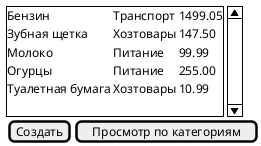 @startsalt costs
{
    {SI
        Бензин | Транспорт | 1499.05
        Зубная щетка | Хозтовары | 147.50
        Молоко | Питание | 99.99
        Огурцы | Питание | 255.00
        Туалетная бумага | Хозтовары | 10.99
        .
    }
    {
        [Создать] | [Просмотр по категориям]
    }
}
@endsalt
